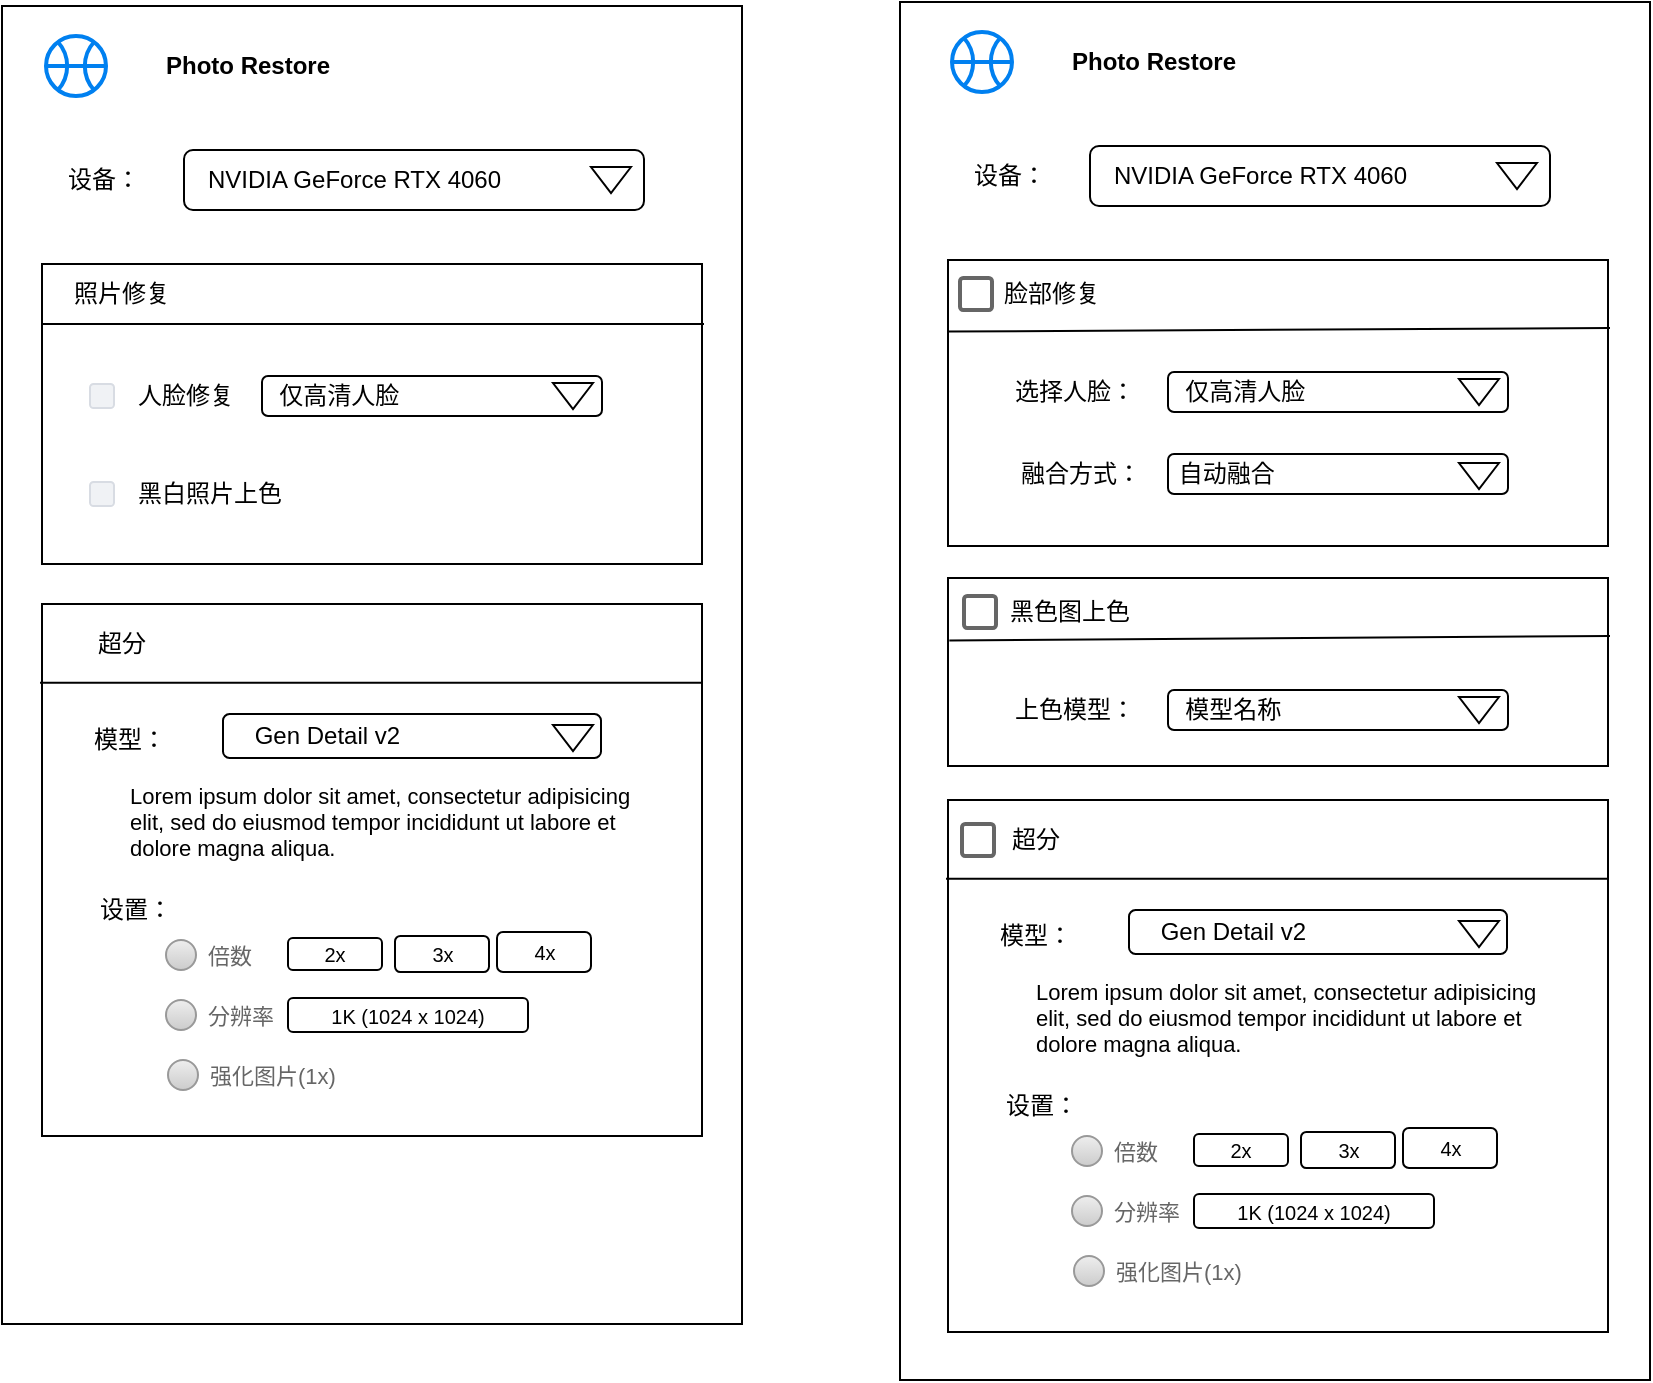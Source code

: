 <mxfile version="24.6.3" type="github">
  <diagram name="Page-1" id="_u2ymdncncwuiCIKRVWQ">
    <mxGraphModel dx="1248" dy="927" grid="0" gridSize="10" guides="1" tooltips="1" connect="1" arrows="1" fold="1" page="1" pageScale="1" pageWidth="850" pageHeight="1100" math="0" shadow="0">
      <root>
        <mxCell id="0" />
        <mxCell id="1" parent="0" />
        <mxCell id="5kTlIn1ucJ1gf1WWtL7z-1" value="" style="rounded=0;whiteSpace=wrap;html=1;" vertex="1" parent="1">
          <mxGeometry x="150" y="41" width="370" height="659" as="geometry" />
        </mxCell>
        <mxCell id="5kTlIn1ucJ1gf1WWtL7z-50" value="" style="rounded=0;whiteSpace=wrap;html=1;" vertex="1" parent="1">
          <mxGeometry x="599" y="39" width="375" height="689" as="geometry" />
        </mxCell>
        <mxCell id="5kTlIn1ucJ1gf1WWtL7z-71" value="" style="html=1;verticalLabelPosition=bottom;align=center;labelBackgroundColor=#ffffff;verticalAlign=top;strokeWidth=2;strokeColor=#0080F0;shadow=0;dashed=0;shape=mxgraph.ios7.icons.basketball;" vertex="1" parent="1">
          <mxGeometry x="625" y="54" width="30" height="30" as="geometry" />
        </mxCell>
        <mxCell id="5kTlIn1ucJ1gf1WWtL7z-72" value="Photo Restore" style="text;html=1;align=left;verticalAlign=middle;whiteSpace=wrap;rounded=0;fontStyle=1" vertex="1" parent="1">
          <mxGeometry x="683" y="54" width="193" height="30" as="geometry" />
        </mxCell>
        <mxCell id="5kTlIn1ucJ1gf1WWtL7z-73" value="" style="group" vertex="1" connectable="0" parent="1">
          <mxGeometry x="624" y="111" width="300" height="30" as="geometry" />
        </mxCell>
        <mxCell id="5kTlIn1ucJ1gf1WWtL7z-74" value="设备：" style="text;html=1;align=center;verticalAlign=middle;whiteSpace=wrap;rounded=0;" vertex="1" parent="5kTlIn1ucJ1gf1WWtL7z-73">
          <mxGeometry width="60" height="30" as="geometry" />
        </mxCell>
        <mxCell id="5kTlIn1ucJ1gf1WWtL7z-75" value="&amp;nbsp; &amp;nbsp;NVIDIA GeForce RTX 4060" style="rounded=1;whiteSpace=wrap;html=1;align=left;" vertex="1" parent="5kTlIn1ucJ1gf1WWtL7z-73">
          <mxGeometry x="70" width="230" height="30" as="geometry" />
        </mxCell>
        <mxCell id="5kTlIn1ucJ1gf1WWtL7z-76" value="" style="triangle;whiteSpace=wrap;html=1;rotation=90;" vertex="1" parent="5kTlIn1ucJ1gf1WWtL7z-73">
          <mxGeometry x="277" y="5" width="13" height="20" as="geometry" />
        </mxCell>
        <mxCell id="5kTlIn1ucJ1gf1WWtL7z-81" value="" style="group" vertex="1" connectable="0" parent="1">
          <mxGeometry x="623" y="438" width="330" height="266" as="geometry" />
        </mxCell>
        <mxCell id="5kTlIn1ucJ1gf1WWtL7z-55" value="" style="rounded=0;whiteSpace=wrap;html=1;" vertex="1" parent="5kTlIn1ucJ1gf1WWtL7z-81">
          <mxGeometry width="330" height="266" as="geometry" />
        </mxCell>
        <mxCell id="5kTlIn1ucJ1gf1WWtL7z-56" value="超分" style="text;html=1;align=center;verticalAlign=middle;whiteSpace=wrap;rounded=0;" vertex="1" parent="5kTlIn1ucJ1gf1WWtL7z-81">
          <mxGeometry x="14" y="5" width="60" height="30" as="geometry" />
        </mxCell>
        <mxCell id="5kTlIn1ucJ1gf1WWtL7z-57" value="" style="endArrow=none;html=1;rounded=0;exitX=-0.003;exitY=0.148;exitDx=0;exitDy=0;exitPerimeter=0;entryX=1;entryY=0.148;entryDx=0;entryDy=0;entryPerimeter=0;" edge="1" source="5kTlIn1ucJ1gf1WWtL7z-55" target="5kTlIn1ucJ1gf1WWtL7z-55" parent="5kTlIn1ucJ1gf1WWtL7z-81">
          <mxGeometry width="50" height="50" relative="1" as="geometry">
            <mxPoint x="50" y="80" as="sourcePoint" />
            <mxPoint x="100" y="30" as="targetPoint" />
          </mxGeometry>
        </mxCell>
        <mxCell id="5kTlIn1ucJ1gf1WWtL7z-58" value="模型：" style="text;html=1;align=center;verticalAlign=middle;whiteSpace=wrap;rounded=0;" vertex="1" parent="5kTlIn1ucJ1gf1WWtL7z-81">
          <mxGeometry x="14" y="53" width="60" height="30" as="geometry" />
        </mxCell>
        <mxCell id="5kTlIn1ucJ1gf1WWtL7z-59" value="&lt;h1 style=&quot;margin-top: 0px; font-size: 11px;&quot;&gt;&lt;span style=&quot;background-color: initial; font-size: 11px; font-weight: normal;&quot;&gt;Lorem ipsum dolor sit amet, consectetur adipisicing elit, sed do eiusmod tempor incididunt ut labore et dolore magna aliqua.&lt;/span&gt;&lt;/h1&gt;" style="text;html=1;whiteSpace=wrap;overflow=hidden;rounded=0;spacing=0;fontSize=11;" vertex="1" parent="5kTlIn1ucJ1gf1WWtL7z-81">
          <mxGeometry x="44" y="85" width="267" height="51" as="geometry" />
        </mxCell>
        <mxCell id="5kTlIn1ucJ1gf1WWtL7z-60" value="设置：" style="text;html=1;align=center;verticalAlign=middle;whiteSpace=wrap;rounded=0;" vertex="1" parent="5kTlIn1ucJ1gf1WWtL7z-81">
          <mxGeometry x="17" y="138" width="60" height="30" as="geometry" />
        </mxCell>
        <mxCell id="5kTlIn1ucJ1gf1WWtL7z-61" value="倍数" style="shape=ellipse;fillColor=#eeeeee;strokeColor=#999999;gradientColor=#cccccc;html=1;align=left;spacingLeft=4;fontSize=11;fontColor=#666666;labelPosition=right;shadow=0;" vertex="1" parent="5kTlIn1ucJ1gf1WWtL7z-81">
          <mxGeometry x="62" y="168" width="15" height="15" as="geometry" />
        </mxCell>
        <mxCell id="5kTlIn1ucJ1gf1WWtL7z-62" value="分辨率" style="shape=ellipse;fillColor=#eeeeee;strokeColor=#999999;gradientColor=#cccccc;html=1;align=left;spacingLeft=4;fontSize=11;fontColor=#666666;labelPosition=right;shadow=0;" vertex="1" parent="5kTlIn1ucJ1gf1WWtL7z-81">
          <mxGeometry x="62" y="198" width="15" height="15" as="geometry" />
        </mxCell>
        <mxCell id="5kTlIn1ucJ1gf1WWtL7z-63" value="强化图片(1x)" style="shape=ellipse;fillColor=#eeeeee;strokeColor=#999999;gradientColor=#cccccc;html=1;align=left;spacingLeft=4;fontSize=11;fontColor=#666666;labelPosition=right;shadow=0;" vertex="1" parent="5kTlIn1ucJ1gf1WWtL7z-81">
          <mxGeometry x="63" y="228" width="15" height="15" as="geometry" />
        </mxCell>
        <mxCell id="5kTlIn1ucJ1gf1WWtL7z-64" value="2x" style="rounded=1;whiteSpace=wrap;html=1;fontSize=10;" vertex="1" parent="5kTlIn1ucJ1gf1WWtL7z-81">
          <mxGeometry x="123" y="167" width="47" height="16" as="geometry" />
        </mxCell>
        <mxCell id="5kTlIn1ucJ1gf1WWtL7z-65" value="3x" style="rounded=1;whiteSpace=wrap;html=1;fontSize=10;" vertex="1" parent="5kTlIn1ucJ1gf1WWtL7z-81">
          <mxGeometry x="176.5" y="166" width="47" height="18" as="geometry" />
        </mxCell>
        <mxCell id="5kTlIn1ucJ1gf1WWtL7z-66" value="4x" style="rounded=1;whiteSpace=wrap;html=1;fontSize=10;" vertex="1" parent="5kTlIn1ucJ1gf1WWtL7z-81">
          <mxGeometry x="227.5" y="164" width="47" height="20" as="geometry" />
        </mxCell>
        <mxCell id="5kTlIn1ucJ1gf1WWtL7z-67" value="1K (1024 x 1024)" style="rounded=1;whiteSpace=wrap;html=1;fontSize=10;" vertex="1" parent="5kTlIn1ucJ1gf1WWtL7z-81">
          <mxGeometry x="123" y="197" width="120" height="17" as="geometry" />
        </mxCell>
        <mxCell id="5kTlIn1ucJ1gf1WWtL7z-68" value="" style="group;labelBackgroundColor=none;" vertex="1" connectable="0" parent="5kTlIn1ucJ1gf1WWtL7z-81">
          <mxGeometry x="90.5" y="55" width="189" height="22" as="geometry" />
        </mxCell>
        <mxCell id="5kTlIn1ucJ1gf1WWtL7z-69" value="&amp;nbsp; &amp;nbsp; Gen Detail v2" style="rounded=1;whiteSpace=wrap;html=1;align=left;" vertex="1" parent="5kTlIn1ucJ1gf1WWtL7z-68">
          <mxGeometry width="189" height="22" as="geometry" />
        </mxCell>
        <mxCell id="5kTlIn1ucJ1gf1WWtL7z-70" value="" style="triangle;whiteSpace=wrap;html=1;rotation=90;" vertex="1" parent="5kTlIn1ucJ1gf1WWtL7z-68">
          <mxGeometry x="168.5" y="2" width="13" height="20" as="geometry" />
        </mxCell>
        <mxCell id="5kTlIn1ucJ1gf1WWtL7z-82" value="" style="group" vertex="1" connectable="0" parent="1">
          <mxGeometry x="170" y="340" width="330" height="266" as="geometry" />
        </mxCell>
        <mxCell id="5kTlIn1ucJ1gf1WWtL7z-16" value="" style="rounded=0;whiteSpace=wrap;html=1;" vertex="1" parent="5kTlIn1ucJ1gf1WWtL7z-82">
          <mxGeometry width="330" height="266" as="geometry" />
        </mxCell>
        <mxCell id="5kTlIn1ucJ1gf1WWtL7z-17" value="超分" style="text;html=1;align=center;verticalAlign=middle;whiteSpace=wrap;rounded=0;" vertex="1" parent="5kTlIn1ucJ1gf1WWtL7z-82">
          <mxGeometry x="10" y="5" width="60" height="30" as="geometry" />
        </mxCell>
        <mxCell id="5kTlIn1ucJ1gf1WWtL7z-18" value="" style="endArrow=none;html=1;rounded=0;exitX=-0.003;exitY=0.148;exitDx=0;exitDy=0;exitPerimeter=0;entryX=1;entryY=0.148;entryDx=0;entryDy=0;entryPerimeter=0;" edge="1" source="5kTlIn1ucJ1gf1WWtL7z-16" target="5kTlIn1ucJ1gf1WWtL7z-16" parent="5kTlIn1ucJ1gf1WWtL7z-82">
          <mxGeometry width="50" height="50" relative="1" as="geometry">
            <mxPoint x="50" y="80" as="sourcePoint" />
            <mxPoint x="100" y="30" as="targetPoint" />
          </mxGeometry>
        </mxCell>
        <mxCell id="5kTlIn1ucJ1gf1WWtL7z-23" value="模型：" style="text;html=1;align=center;verticalAlign=middle;whiteSpace=wrap;rounded=0;" vertex="1" parent="5kTlIn1ucJ1gf1WWtL7z-82">
          <mxGeometry x="14" y="53" width="60" height="30" as="geometry" />
        </mxCell>
        <mxCell id="5kTlIn1ucJ1gf1WWtL7z-26" value="&lt;h1 style=&quot;margin-top: 0px; font-size: 11px;&quot;&gt;&lt;span style=&quot;background-color: initial; font-size: 11px; font-weight: normal;&quot;&gt;Lorem ipsum dolor sit amet, consectetur adipisicing elit, sed do eiusmod tempor incididunt ut labore et dolore magna aliqua.&lt;/span&gt;&lt;/h1&gt;" style="text;html=1;whiteSpace=wrap;overflow=hidden;rounded=0;spacing=0;fontSize=11;" vertex="1" parent="5kTlIn1ucJ1gf1WWtL7z-82">
          <mxGeometry x="44" y="85" width="267" height="51" as="geometry" />
        </mxCell>
        <mxCell id="5kTlIn1ucJ1gf1WWtL7z-27" value="设置：" style="text;html=1;align=center;verticalAlign=middle;whiteSpace=wrap;rounded=0;" vertex="1" parent="5kTlIn1ucJ1gf1WWtL7z-82">
          <mxGeometry x="17" y="138" width="60" height="30" as="geometry" />
        </mxCell>
        <mxCell id="5kTlIn1ucJ1gf1WWtL7z-28" value="倍数" style="shape=ellipse;fillColor=#eeeeee;strokeColor=#999999;gradientColor=#cccccc;html=1;align=left;spacingLeft=4;fontSize=11;fontColor=#666666;labelPosition=right;shadow=0;" vertex="1" parent="5kTlIn1ucJ1gf1WWtL7z-82">
          <mxGeometry x="62" y="168" width="15" height="15" as="geometry" />
        </mxCell>
        <mxCell id="5kTlIn1ucJ1gf1WWtL7z-31" value="分辨率" style="shape=ellipse;fillColor=#eeeeee;strokeColor=#999999;gradientColor=#cccccc;html=1;align=left;spacingLeft=4;fontSize=11;fontColor=#666666;labelPosition=right;shadow=0;" vertex="1" parent="5kTlIn1ucJ1gf1WWtL7z-82">
          <mxGeometry x="62" y="198" width="15" height="15" as="geometry" />
        </mxCell>
        <mxCell id="5kTlIn1ucJ1gf1WWtL7z-32" value="强化图片(1x)" style="shape=ellipse;fillColor=#eeeeee;strokeColor=#999999;gradientColor=#cccccc;html=1;align=left;spacingLeft=4;fontSize=11;fontColor=#666666;labelPosition=right;shadow=0;" vertex="1" parent="5kTlIn1ucJ1gf1WWtL7z-82">
          <mxGeometry x="63" y="228" width="15" height="15" as="geometry" />
        </mxCell>
        <mxCell id="5kTlIn1ucJ1gf1WWtL7z-35" value="2x" style="rounded=1;whiteSpace=wrap;html=1;fontSize=10;" vertex="1" parent="5kTlIn1ucJ1gf1WWtL7z-82">
          <mxGeometry x="123" y="167" width="47" height="16" as="geometry" />
        </mxCell>
        <mxCell id="5kTlIn1ucJ1gf1WWtL7z-36" value="3x" style="rounded=1;whiteSpace=wrap;html=1;fontSize=10;" vertex="1" parent="5kTlIn1ucJ1gf1WWtL7z-82">
          <mxGeometry x="176.5" y="166" width="47" height="18" as="geometry" />
        </mxCell>
        <mxCell id="5kTlIn1ucJ1gf1WWtL7z-37" value="4x" style="rounded=1;whiteSpace=wrap;html=1;fontSize=10;" vertex="1" parent="5kTlIn1ucJ1gf1WWtL7z-82">
          <mxGeometry x="227.5" y="164" width="47" height="20" as="geometry" />
        </mxCell>
        <mxCell id="5kTlIn1ucJ1gf1WWtL7z-38" value="1K (1024 x 1024)" style="rounded=1;whiteSpace=wrap;html=1;fontSize=10;" vertex="1" parent="5kTlIn1ucJ1gf1WWtL7z-82">
          <mxGeometry x="123" y="197" width="120" height="17" as="geometry" />
        </mxCell>
        <mxCell id="5kTlIn1ucJ1gf1WWtL7z-41" value="" style="group;labelBackgroundColor=none;" vertex="1" connectable="0" parent="5kTlIn1ucJ1gf1WWtL7z-82">
          <mxGeometry x="90.5" y="55" width="189" height="22" as="geometry" />
        </mxCell>
        <mxCell id="5kTlIn1ucJ1gf1WWtL7z-25" value="&amp;nbsp; &amp;nbsp; Gen Detail v2" style="rounded=1;whiteSpace=wrap;html=1;align=left;" vertex="1" parent="5kTlIn1ucJ1gf1WWtL7z-41">
          <mxGeometry width="189" height="22" as="geometry" />
        </mxCell>
        <mxCell id="5kTlIn1ucJ1gf1WWtL7z-40" value="" style="triangle;whiteSpace=wrap;html=1;rotation=90;" vertex="1" parent="5kTlIn1ucJ1gf1WWtL7z-41">
          <mxGeometry x="168.5" y="2" width="13" height="20" as="geometry" />
        </mxCell>
        <mxCell id="5kTlIn1ucJ1gf1WWtL7z-83" value="" style="group" vertex="1" connectable="0" parent="1">
          <mxGeometry x="170" y="170" width="331" height="150" as="geometry" />
        </mxCell>
        <mxCell id="5kTlIn1ucJ1gf1WWtL7z-4" value="" style="rounded=0;whiteSpace=wrap;html=1;" vertex="1" parent="5kTlIn1ucJ1gf1WWtL7z-83">
          <mxGeometry width="330" height="150" as="geometry" />
        </mxCell>
        <mxCell id="5kTlIn1ucJ1gf1WWtL7z-6" value="" style="endArrow=none;html=1;rounded=0;exitX=0;exitY=0.2;exitDx=0;exitDy=0;exitPerimeter=0;" edge="1" parent="5kTlIn1ucJ1gf1WWtL7z-83" source="5kTlIn1ucJ1gf1WWtL7z-4">
          <mxGeometry width="50" height="50" relative="1" as="geometry">
            <mxPoint x="50" y="80" as="sourcePoint" />
            <mxPoint x="331" y="30" as="targetPoint" />
          </mxGeometry>
        </mxCell>
        <mxCell id="5kTlIn1ucJ1gf1WWtL7z-7" value="照片修复" style="text;html=1;align=center;verticalAlign=middle;whiteSpace=wrap;rounded=0;" vertex="1" parent="5kTlIn1ucJ1gf1WWtL7z-83">
          <mxGeometry x="10" width="60" height="30" as="geometry" />
        </mxCell>
        <mxCell id="5kTlIn1ucJ1gf1WWtL7z-14" value="黑白照片上色" style="rounded=1;fillColor=#F0F2F5;strokeColor=#D8DCE3;align=left;verticalAlign=middle;fontStyle=0;fontSize=12;labelPosition=right;verticalLabelPosition=middle;spacingLeft=10;html=1;shadow=0;dashed=0" vertex="1" parent="5kTlIn1ucJ1gf1WWtL7z-83">
          <mxGeometry x="24" y="109" width="12" height="12" as="geometry" />
        </mxCell>
        <mxCell id="5kTlIn1ucJ1gf1WWtL7z-49" value="" style="group" vertex="1" connectable="0" parent="5kTlIn1ucJ1gf1WWtL7z-83">
          <mxGeometry x="24" y="56" width="256" height="20" as="geometry" />
        </mxCell>
        <mxCell id="5kTlIn1ucJ1gf1WWtL7z-9" value="人脸修复" style="rounded=1;fillColor=#F0F2F5;strokeColor=#D8DCE3;align=left;verticalAlign=middle;fontStyle=0;fontSize=12;labelPosition=right;verticalLabelPosition=middle;spacingLeft=10;html=1;shadow=0;dashed=0" vertex="1" parent="5kTlIn1ucJ1gf1WWtL7z-49">
          <mxGeometry y="4" width="12" height="12" as="geometry" />
        </mxCell>
        <mxCell id="5kTlIn1ucJ1gf1WWtL7z-10" value="&amp;nbsp; 仅高清人脸" style="rounded=1;whiteSpace=wrap;html=1;align=left;" vertex="1" parent="5kTlIn1ucJ1gf1WWtL7z-49">
          <mxGeometry x="86" width="170" height="20" as="geometry" />
        </mxCell>
        <mxCell id="5kTlIn1ucJ1gf1WWtL7z-39" value="" style="triangle;whiteSpace=wrap;html=1;rotation=90;" vertex="1" parent="5kTlIn1ucJ1gf1WWtL7z-49">
          <mxGeometry x="235" width="13" height="20" as="geometry" />
        </mxCell>
        <mxCell id="5kTlIn1ucJ1gf1WWtL7z-84" value="" style="group" vertex="1" connectable="0" parent="1">
          <mxGeometry x="171" y="56" width="300" height="87" as="geometry" />
        </mxCell>
        <mxCell id="5kTlIn1ucJ1gf1WWtL7z-42" value="" style="html=1;verticalLabelPosition=bottom;align=center;labelBackgroundColor=#ffffff;verticalAlign=top;strokeWidth=2;strokeColor=#0080F0;shadow=0;dashed=0;shape=mxgraph.ios7.icons.basketball;" vertex="1" parent="5kTlIn1ucJ1gf1WWtL7z-84">
          <mxGeometry x="1" width="30" height="30" as="geometry" />
        </mxCell>
        <mxCell id="5kTlIn1ucJ1gf1WWtL7z-43" value="Photo Restore" style="text;html=1;align=left;verticalAlign=middle;whiteSpace=wrap;rounded=0;fontStyle=1" vertex="1" parent="5kTlIn1ucJ1gf1WWtL7z-84">
          <mxGeometry x="59" width="193" height="30" as="geometry" />
        </mxCell>
        <mxCell id="5kTlIn1ucJ1gf1WWtL7z-48" value="" style="group" vertex="1" connectable="0" parent="5kTlIn1ucJ1gf1WWtL7z-84">
          <mxGeometry y="57" width="300" height="30" as="geometry" />
        </mxCell>
        <mxCell id="5kTlIn1ucJ1gf1WWtL7z-2" value="设备：" style="text;html=1;align=center;verticalAlign=middle;whiteSpace=wrap;rounded=0;" vertex="1" parent="5kTlIn1ucJ1gf1WWtL7z-48">
          <mxGeometry width="60" height="30" as="geometry" />
        </mxCell>
        <mxCell id="5kTlIn1ucJ1gf1WWtL7z-3" value="&amp;nbsp; &amp;nbsp;NVIDIA GeForce RTX 4060" style="rounded=1;whiteSpace=wrap;html=1;align=left;" vertex="1" parent="5kTlIn1ucJ1gf1WWtL7z-48">
          <mxGeometry x="70" width="230" height="30" as="geometry" />
        </mxCell>
        <mxCell id="5kTlIn1ucJ1gf1WWtL7z-44" value="" style="triangle;whiteSpace=wrap;html=1;rotation=90;" vertex="1" parent="5kTlIn1ucJ1gf1WWtL7z-48">
          <mxGeometry x="277" y="5" width="13" height="20" as="geometry" />
        </mxCell>
        <mxCell id="5kTlIn1ucJ1gf1WWtL7z-103" value="" style="group" vertex="1" connectable="0" parent="1">
          <mxGeometry x="623" y="168" width="331" height="143" as="geometry" />
        </mxCell>
        <mxCell id="5kTlIn1ucJ1gf1WWtL7z-51" value="" style="rounded=0;whiteSpace=wrap;html=1;" vertex="1" parent="5kTlIn1ucJ1gf1WWtL7z-103">
          <mxGeometry width="330" height="143" as="geometry" />
        </mxCell>
        <mxCell id="5kTlIn1ucJ1gf1WWtL7z-52" value="" style="endArrow=none;html=1;rounded=0;exitX=0;exitY=0.25;exitDx=0;exitDy=0;" edge="1" source="5kTlIn1ucJ1gf1WWtL7z-51" parent="5kTlIn1ucJ1gf1WWtL7z-103">
          <mxGeometry width="50" height="50" relative="1" as="geometry">
            <mxPoint x="5" y="34" as="sourcePoint" />
            <mxPoint x="331" y="34" as="targetPoint" />
          </mxGeometry>
        </mxCell>
        <mxCell id="5kTlIn1ucJ1gf1WWtL7z-53" value="脸部修复" style="text;html=1;align=center;verticalAlign=middle;whiteSpace=wrap;rounded=0;" vertex="1" parent="5kTlIn1ucJ1gf1WWtL7z-103">
          <mxGeometry x="22" y="2" width="60" height="30" as="geometry" />
        </mxCell>
        <mxCell id="5kTlIn1ucJ1gf1WWtL7z-79" value="&amp;nbsp; 仅高清人脸" style="rounded=1;whiteSpace=wrap;html=1;align=left;" vertex="1" parent="5kTlIn1ucJ1gf1WWtL7z-103">
          <mxGeometry x="110" y="56" width="170" height="20" as="geometry" />
        </mxCell>
        <mxCell id="5kTlIn1ucJ1gf1WWtL7z-80" value="" style="triangle;whiteSpace=wrap;html=1;rotation=90;" vertex="1" parent="5kTlIn1ucJ1gf1WWtL7z-103">
          <mxGeometry x="259" y="56" width="13" height="20" as="geometry" />
        </mxCell>
        <mxCell id="5kTlIn1ucJ1gf1WWtL7z-85" value="选择人脸：" style="text;html=1;align=center;verticalAlign=middle;whiteSpace=wrap;rounded=0;" vertex="1" parent="5kTlIn1ucJ1gf1WWtL7z-103">
          <mxGeometry x="24" y="51" width="79" height="30" as="geometry" />
        </mxCell>
        <mxCell id="5kTlIn1ucJ1gf1WWtL7z-86" value="融合方式：" style="text;html=1;align=center;verticalAlign=middle;whiteSpace=wrap;rounded=0;" vertex="1" parent="5kTlIn1ucJ1gf1WWtL7z-103">
          <mxGeometry x="27" y="92" width="79" height="30" as="geometry" />
        </mxCell>
        <mxCell id="5kTlIn1ucJ1gf1WWtL7z-87" value="&amp;nbsp;自动融合" style="rounded=1;whiteSpace=wrap;html=1;align=left;" vertex="1" parent="5kTlIn1ucJ1gf1WWtL7z-103">
          <mxGeometry x="110" y="97" width="170" height="20" as="geometry" />
        </mxCell>
        <mxCell id="5kTlIn1ucJ1gf1WWtL7z-88" value="" style="triangle;whiteSpace=wrap;html=1;rotation=90;" vertex="1" parent="5kTlIn1ucJ1gf1WWtL7z-103">
          <mxGeometry x="259" y="98" width="13" height="20" as="geometry" />
        </mxCell>
        <mxCell id="5kTlIn1ucJ1gf1WWtL7z-105" value="" style="dashed=0;labelPosition=right;align=left;shape=mxgraph.gmdl.checkbox;strokeColor=#666666;fillColor=none;strokeWidth=2;aspect=fixed;sketch=0;html=1;" vertex="1" parent="1">
          <mxGeometry x="629" y="177" width="16" height="16" as="geometry" />
        </mxCell>
        <mxCell id="5kTlIn1ucJ1gf1WWtL7z-107" value="" style="dashed=0;labelPosition=right;align=left;shape=mxgraph.gmdl.checkbox;strokeColor=#666666;fillColor=none;strokeWidth=2;aspect=fixed;sketch=0;html=1;" vertex="1" parent="1">
          <mxGeometry x="630" y="450" width="16" height="16" as="geometry" />
        </mxCell>
        <mxCell id="5kTlIn1ucJ1gf1WWtL7z-111" value="" style="group" vertex="1" connectable="0" parent="1">
          <mxGeometry x="623" y="327" width="331" height="94" as="geometry" />
        </mxCell>
        <mxCell id="5kTlIn1ucJ1gf1WWtL7z-93" value="" style="rounded=0;whiteSpace=wrap;html=1;" vertex="1" parent="5kTlIn1ucJ1gf1WWtL7z-111">
          <mxGeometry width="330" height="94" as="geometry" />
        </mxCell>
        <mxCell id="5kTlIn1ucJ1gf1WWtL7z-94" value="" style="endArrow=none;html=1;rounded=0;exitX=0.002;exitY=0.332;exitDx=0;exitDy=0;exitPerimeter=0;" edge="1" parent="5kTlIn1ucJ1gf1WWtL7z-111" source="5kTlIn1ucJ1gf1WWtL7z-93">
          <mxGeometry width="50" height="50" relative="1" as="geometry">
            <mxPoint x="2" y="34" as="sourcePoint" />
            <mxPoint x="331" y="29" as="targetPoint" />
          </mxGeometry>
        </mxCell>
        <mxCell id="5kTlIn1ucJ1gf1WWtL7z-95" value="黑色图上色" style="text;html=1;align=center;verticalAlign=middle;whiteSpace=wrap;rounded=0;" vertex="1" parent="5kTlIn1ucJ1gf1WWtL7z-111">
          <mxGeometry x="17" y="2" width="88" height="30" as="geometry" />
        </mxCell>
        <mxCell id="5kTlIn1ucJ1gf1WWtL7z-96" value="&amp;nbsp; 模型名称" style="rounded=1;whiteSpace=wrap;html=1;align=left;" vertex="1" parent="5kTlIn1ucJ1gf1WWtL7z-111">
          <mxGeometry x="110" y="56" width="170" height="20" as="geometry" />
        </mxCell>
        <mxCell id="5kTlIn1ucJ1gf1WWtL7z-97" value="" style="triangle;whiteSpace=wrap;html=1;rotation=90;" vertex="1" parent="5kTlIn1ucJ1gf1WWtL7z-111">
          <mxGeometry x="259" y="56" width="13" height="20" as="geometry" />
        </mxCell>
        <mxCell id="5kTlIn1ucJ1gf1WWtL7z-98" value="上色模型：" style="text;html=1;align=center;verticalAlign=middle;whiteSpace=wrap;rounded=0;" vertex="1" parent="5kTlIn1ucJ1gf1WWtL7z-111">
          <mxGeometry x="24" y="51" width="79" height="30" as="geometry" />
        </mxCell>
        <mxCell id="5kTlIn1ucJ1gf1WWtL7z-110" value="" style="dashed=0;labelPosition=right;align=left;shape=mxgraph.gmdl.checkbox;strokeColor=#666666;fillColor=none;strokeWidth=2;aspect=fixed;sketch=0;html=1;" vertex="1" parent="5kTlIn1ucJ1gf1WWtL7z-111">
          <mxGeometry x="8" y="9" width="16" height="16" as="geometry" />
        </mxCell>
      </root>
    </mxGraphModel>
  </diagram>
</mxfile>
